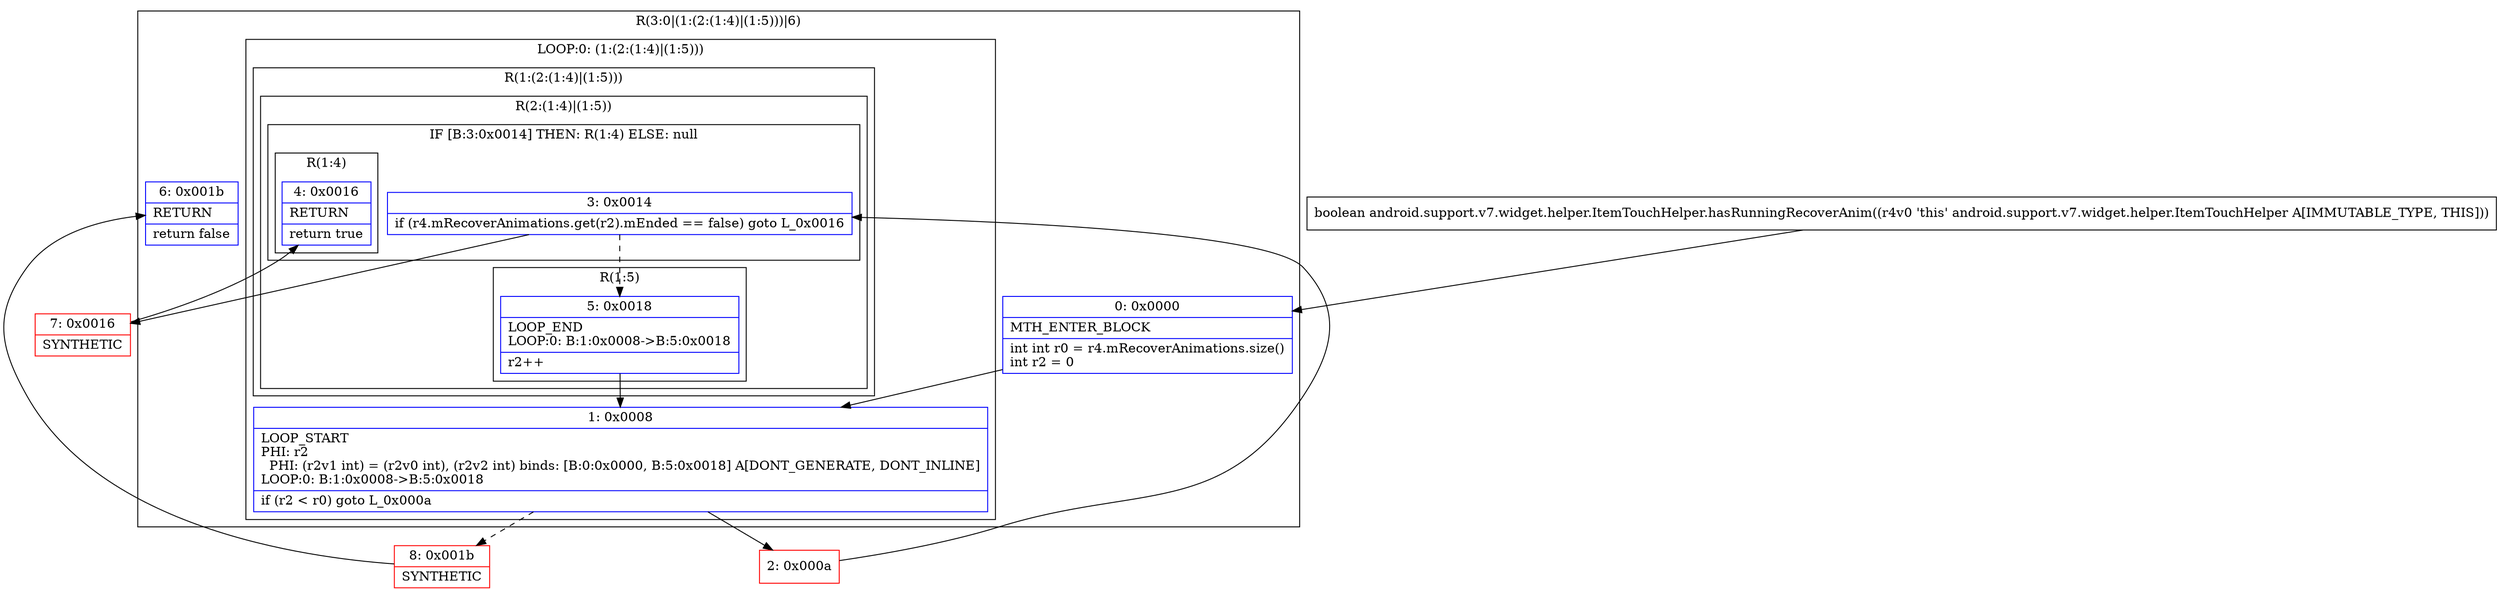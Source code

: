 digraph "CFG forandroid.support.v7.widget.helper.ItemTouchHelper.hasRunningRecoverAnim()Z" {
subgraph cluster_Region_1444630250 {
label = "R(3:0|(1:(2:(1:4)|(1:5)))|6)";
node [shape=record,color=blue];
Node_0 [shape=record,label="{0\:\ 0x0000|MTH_ENTER_BLOCK\l|int int r0 = r4.mRecoverAnimations.size()\lint r2 = 0\l}"];
subgraph cluster_LoopRegion_1761068871 {
label = "LOOP:0: (1:(2:(1:4)|(1:5)))";
node [shape=record,color=blue];
Node_1 [shape=record,label="{1\:\ 0x0008|LOOP_START\lPHI: r2 \l  PHI: (r2v1 int) = (r2v0 int), (r2v2 int) binds: [B:0:0x0000, B:5:0x0018] A[DONT_GENERATE, DONT_INLINE]\lLOOP:0: B:1:0x0008\-\>B:5:0x0018\l|if (r2 \< r0) goto L_0x000a\l}"];
subgraph cluster_Region_1378809130 {
label = "R(1:(2:(1:4)|(1:5)))";
node [shape=record,color=blue];
subgraph cluster_Region_952599644 {
label = "R(2:(1:4)|(1:5))";
node [shape=record,color=blue];
subgraph cluster_IfRegion_1481586433 {
label = "IF [B:3:0x0014] THEN: R(1:4) ELSE: null";
node [shape=record,color=blue];
Node_3 [shape=record,label="{3\:\ 0x0014|if (r4.mRecoverAnimations.get(r2).mEnded == false) goto L_0x0016\l}"];
subgraph cluster_Region_1446646325 {
label = "R(1:4)";
node [shape=record,color=blue];
Node_4 [shape=record,label="{4\:\ 0x0016|RETURN\l|return true\l}"];
}
}
subgraph cluster_Region_1051474267 {
label = "R(1:5)";
node [shape=record,color=blue];
Node_5 [shape=record,label="{5\:\ 0x0018|LOOP_END\lLOOP:0: B:1:0x0008\-\>B:5:0x0018\l|r2++\l}"];
}
}
}
}
Node_6 [shape=record,label="{6\:\ 0x001b|RETURN\l|return false\l}"];
}
Node_2 [shape=record,color=red,label="{2\:\ 0x000a}"];
Node_7 [shape=record,color=red,label="{7\:\ 0x0016|SYNTHETIC\l}"];
Node_8 [shape=record,color=red,label="{8\:\ 0x001b|SYNTHETIC\l}"];
MethodNode[shape=record,label="{boolean android.support.v7.widget.helper.ItemTouchHelper.hasRunningRecoverAnim((r4v0 'this' android.support.v7.widget.helper.ItemTouchHelper A[IMMUTABLE_TYPE, THIS])) }"];
MethodNode -> Node_0;
Node_0 -> Node_1;
Node_1 -> Node_2;
Node_1 -> Node_8[style=dashed];
Node_3 -> Node_5[style=dashed];
Node_3 -> Node_7;
Node_5 -> Node_1;
Node_2 -> Node_3;
Node_7 -> Node_4;
Node_8 -> Node_6;
}

